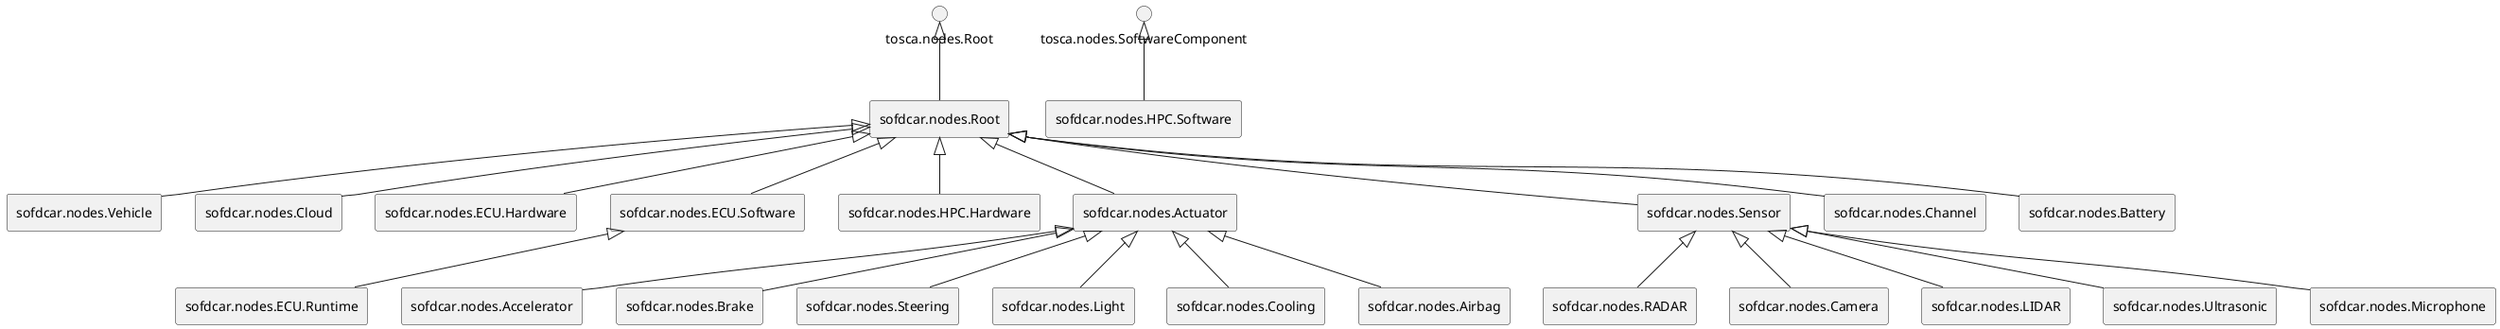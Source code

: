 @startuml
skinparam componentStyle rectangle


rectangle "sofdcar.nodes.Root"

rectangle "sofdcar.nodes.Vehicle"

rectangle "sofdcar.nodes.Cloud"

rectangle "sofdcar.nodes.ECU.Hardware"

rectangle "sofdcar.nodes.ECU.Software"

rectangle "sofdcar.nodes.ECU.Runtime"

rectangle "sofdcar.nodes.HPC.Software"

rectangle "sofdcar.nodes.HPC.Hardware"

rectangle "sofdcar.nodes.Actuator"

rectangle "sofdcar.nodes.Accelerator"

rectangle "sofdcar.nodes.Brake"

rectangle "sofdcar.nodes.Steering"

rectangle "sofdcar.nodes.Light"

rectangle "sofdcar.nodes.Cooling"

rectangle "sofdcar.nodes.Airbag"

rectangle "sofdcar.nodes.Sensor"

rectangle "sofdcar.nodes.RADAR"

rectangle "sofdcar.nodes.Camera"

rectangle "sofdcar.nodes.LIDAR"

rectangle "sofdcar.nodes.Ultrasonic"

rectangle "sofdcar.nodes.Microphone"

rectangle "sofdcar.nodes.Channel"

rectangle "sofdcar.nodes.Battery"


"tosca.nodes.Root" <|-- "sofdcar.nodes.Root"

"sofdcar.nodes.Root" <|-- "sofdcar.nodes.Vehicle"

"sofdcar.nodes.Root" <|-- "sofdcar.nodes.Cloud"

"sofdcar.nodes.Root" <|-- "sofdcar.nodes.ECU.Hardware"

"sofdcar.nodes.Root" <|-- "sofdcar.nodes.ECU.Software"

"sofdcar.nodes.ECU.Software" <|-- "sofdcar.nodes.ECU.Runtime"

"tosca.nodes.SoftwareComponent" <|-- "sofdcar.nodes.HPC.Software"

"sofdcar.nodes.Root" <|-- "sofdcar.nodes.HPC.Hardware"

"sofdcar.nodes.Root" <|-- "sofdcar.nodes.Actuator"

"sofdcar.nodes.Actuator" <|-- "sofdcar.nodes.Accelerator"

"sofdcar.nodes.Actuator" <|-- "sofdcar.nodes.Brake"

"sofdcar.nodes.Actuator" <|-- "sofdcar.nodes.Steering"

"sofdcar.nodes.Actuator" <|-- "sofdcar.nodes.Light"

"sofdcar.nodes.Actuator" <|-- "sofdcar.nodes.Cooling"

"sofdcar.nodes.Actuator" <|-- "sofdcar.nodes.Airbag"

"sofdcar.nodes.Root" <|-- "sofdcar.nodes.Sensor"

"sofdcar.nodes.Sensor" <|-- "sofdcar.nodes.RADAR"

"sofdcar.nodes.Sensor" <|-- "sofdcar.nodes.Camera"

"sofdcar.nodes.Sensor" <|-- "sofdcar.nodes.LIDAR"

"sofdcar.nodes.Sensor" <|-- "sofdcar.nodes.Ultrasonic"

"sofdcar.nodes.Sensor" <|-- "sofdcar.nodes.Microphone"

"sofdcar.nodes.Root" <|-- "sofdcar.nodes.Channel"

"sofdcar.nodes.Root" <|-- "sofdcar.nodes.Battery"

@enduml